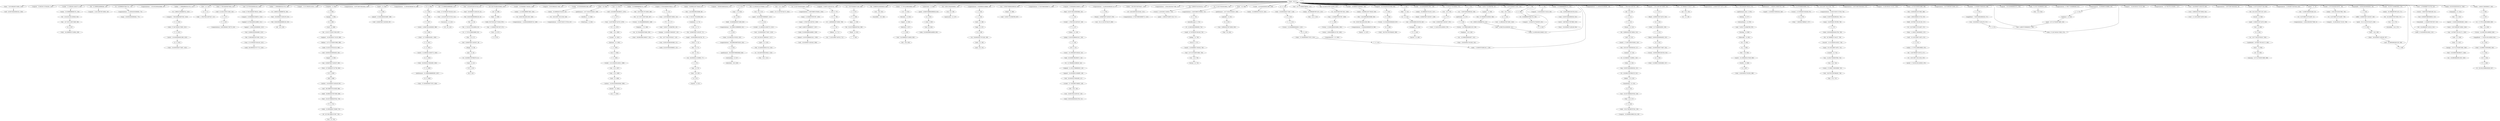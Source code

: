 strict digraph "" {
"('!', 0, 538)";
"('for', -35.760909157144127, 739)";
"('done', -7.0474380285716585, 1335)";
"('.', 0, 317)";
"('great', -0.084974996645688528, 601)";
"('congrats', -23.882301747942002, 1297)";
"('extraordinary', 1.0, 978)";
"('!', 0, 1214)";
"('performed', 1.0, 537)";
"('congratulations', -20.529652100869392, 621)";
"('bowler', 1.0, 1091)";
"('thak', 1.0, 969)";
"('this', -21.0, 37)";
"('cricket', -21.438549114340773, 303)";
"('wow', -11.142314085714979, 942)";
"('india', -15.363040951728408, 702)";
"('test', -23.629328445773467, 1216)";
"('and', 4.4903707099490227, 1357)";
"('and', 7.4203177513848786, 979)";
"('all', -5.0, 210)";
"('for', 13.166983449999599, 129)";
"('splendid', 1.0, 951)";
"('!', 0, 844)";
"('things', 1.0, 39)";
"('what', -23.629328445773467, 1149)";
"('a', 0, 81)";
"('great', -23.111143735744175, 1054)";
"('marvel', 1.0, 446)";
"('as', -7.3567355642862342, 536)";
"('to', -6.5089982870841752, 773)";
"('claims', 1.0, 138)";
"('did', 0, 696)";
"('test', -4.5414972507475753, 414)";
"('4-0', 0, 845)";
"('a', 0, 225)";
"('love', 1.0, 972)";
"('congratulations', -2.3310325630433688, 337)";
"('indian', -1.1699499932913753, 1017)";
"('magnificent', -7.3567355642862342, 371)";
"('7', 0, 137)";
"('a', 0, 952)";
"('bow', 1.0, 110)";
"(',', 0, 373)";
"('congratulations', 15.867586974782652, 751)";
"('done', 2.7381404928570854, 515)";
"('and', 22.070052958564148, 1308)";
"('.', 0, 135)";
"('congratulations', -23.562755357173728, 734)";
"('4-0', 0, 707)";
"('to', 2.8682512846868704, 510)";
"('all', 5.0, 968)";
"('made', -6.7197881657434149, 755)";
"('5th', -16.0, 149)";
"('indian', -20.56865623742133, 1107)";
"('test', -26.356161473634309, 147)";
"('india', -19.417562589797541, 229)";
"('congratulations', 9.8013804621739773, 519)";
"('indian', -20.56865623742133, 1281)";
"('india', 49.509305257377775, 1316)";
"('indian', -1.1699499932913753, 199)";
"('/', 0, 299)";
"('england', -10.481582451710125, 688)";
"('more', -9.3567355642862342, 735)";
"('what', -26.356161473634309, 1005)";
"('!', 0, 995)";
"('indian', -17.797412488259909, 476)";
"('congratulations', -29.628961869782401, 624)";
"('congrts', -12.511384332143521, 1180)";
"('well', -8.3567355642862324, 1336)";
"('well', -15.142314085714975, 474)";
"('!', 0, 265)";
"('to', -6.5089982870841752, 300)";
"('to', -12.760498001598208, 144)";
"('complete', 1.0, 682)";
"(';', 0, 836)";
"('drawn', 1.0, 213)";
"('congratulations', -8.3972390756520454, 1037)";
"('for', -19.451611621429549, 305)";
"('series', -4.2994704143585381, 998)";
"('final', -0.52371901428582968, 134)";
"('cngrts', 1.0, 384)";
"('performance', -5.6777401557823417, 950)";
"('win', -18.0, 461)";
"('18', -8.0, 965)";
"('win', -15.0, 376)";
"('congratulations', -14.463445588260718, 288)";
"('congratulations', -14.463445588260718, 1266)";
"('!', 0, 1001)";
"(\"'s\", 0, 994)";
"('team', 100, 0)";
"('for', 13.166983449999599, 412)";
"('a', 0, 1148)";
"('of', 8.8173416613558615, 967)";
"('indian', -23.339899986582751, 304)";
"('cricket', -13.054936017183234, 1263)";
"('won', -9.0351033464293486, 121)";
"('on', -8.6439250477972429, 189)";
"('1st', 1.0, 924)";
"(\"'s\", 0, 701)";
"('well', -6.0948760571433169, 387)";
"('congrats', 2.9191368445217485, 157)";
"('win', 6.0, 604)";
"('cricket', -19.342645840051389, 244)";
"('magnificent', -17.451611621429553, 841)";
"('from', -4.0, 658)";
"('so', 1.0, 442)";
"('indian', -3.9411937424527963, 784)";
"('are', -19.904549852204756, 443)";
"('test', -4.5414972507475753, 31)";
"('!', 0, 518)";
"('made', -19.904549852204756, 73)";
"('created', 1.0, 742)";
"('india', 33.29121870510123, 690)";
"('india', 53.563826895446908, 605)";
"('superb', -2.4165082750002016, 549)";
"('...', 0, 1151)";
"('to', -9.634748144341188, 595)";
"('a', 0, 685)";
"('great', -1.8562187458071104, 717)";
"(\"'s\", 0, 708)";
"('indian', -23.339899986582751, 495)";
"('india', 0.85504560054813794, 738)";
"('indian', -45.509849979874133, 1132)";
"('this', -23.0, 644)";
"('for', 16.428842957142514, 314)";
"('want', 1.0, 42)";
"(';', 0, 683)";
"('congrats', -7.8014385924637502, 1019)";
"('year', -8.0, 191)";
"('defeats', -5.5711570428574895, 689)";
"('.', 0, 737)";
"('never', -9.9876653178576902, 823)";
"('series', 1.5604236685131703, 1062)";
"('a', 0, 1008)";
"('great', -23.111143735744175, 264)";
"('and', -36.528887870152928, 698)";
"('captain', 1.0, 508)";
"('no.1', 0, 1075)";
"('performance', -31.359632869983059, 1007)";
"('to', -19.011997716112234, 478)";
"('congrts', 0.73814049285708516, 114)";
"('jinx', 1.0, 40)";
"('good', -3.5711570428574895, 533)";
"('congrats', -39.96316490342025, 571)";
"('indian', -9.4836812407756419, 67)";
"('high', 1.0, 187)";
"(\"'s\", 0, 846)";
"('what', -20.902495417912625, 542)";
"('first', -6.2020867964289472, 1349)";
"('to', -19.011997716112234, 246)";
"(';', 0, 617)";
"('finish', -6.8330165500004032, 322)";
"('what', -37.263493585077676, 1009)";
"('total', 1.0, 1347)";
"('a', 0, 961)";
"('congrats', -2.4411508739710008, 130)";
"('win', -21.0, 1053)";
"('to', 2.8682512846868704, 200)";
"('amazing', -5.5711570428574895, 966)";
"('wins', -6.7197881657434149, 413)";
"('what', -12.7219963343301, 320)";
"('by', -5.6777401557823417, 120)";
"('...', 0, 115)";
"('cricket', -21.438549114340773, 1215)";
"('eng', -9.3567355642862342, 221)";
"('squad', 1.0, 926)";
"('this', -51.0, 747)";
"('win', -9.0, 1212)";
"('safe', 1.0, 1346)";
"('to', 21.622750428228954, 1353)";
"('of', -45.749116804747587, 703)";
"('the', 0.84520958959900128, 202)";
"('5th', -18.0, 930)";
"('what', -7.268330278608417, 677)";
"('wins', -6.7197881657434149, 1315)";
"('match', -19.342645840051389, 1023)";
"('amp', -17.0, 618)";
"('.', 0, 878)";
"('innings', -5.4165082750002007, 119)";
"('congrats', 13.639712281507251, 706)";
"('win', -51.0, 273)";
"('terrificccc', 1.0, 660)";
"('victory', -51.554285059384029, 907)";
"('the', -2.4415895386192688, 594)";
"('what', -37.263493585077676, 1154)";
"('rampaging', 1.0, 1341)";
"('.', 0, 837)";
"('this', -13.0, 984)";
"('test', -34.536660557216834, 929)";
"('still', -6.8330165500004032, 691)";
"('all', -37.0, 105)";
"('win', -12.0, 760)";
"('jadeja', -8.1847616864613411, 139)";
"('captaincy', 1.0, 532)";
"('as', -19.97533063571538, 356)";
"('for', -9.6660331000008028, 460)";
"('a', 0, 602)";
"('what', -23.629328445773467, 1025)";
"('done', -11.940227289286032, 473)";
"('is', -17.797412488259909, 838)";
"('...', 0, 321)";
"('the', -2.4415895386192688, 68)";
"(';', 0, 184)";
"('this', -33.0, 1221)";
"('!', 0, 1002)";
"(\"n't\", 0, 43)";
"('well', -10.618595071429148, 1360)";
"('any', -3.6783677821431171, 1345)";
"('hisab', 1.0, 361)";
"('is', -17.797412488259909, 36)";
"(',', 0, 370)";
"('whatttaaaa', 1.0, 661)";
"('and', 7.4203177513848786, 507)";
"('series', -57.038517160203909, 745)";
"('/', 0, 298)";
"('india', 45.454783619308635, 122)";
"('wat', -11.880454578572063, 1243)";
"('what', -23.629328445773467, 324)";
"('such', 1.0, 686)";
"('many', -16.833016550000401, 775)";
"('outstanding', 1.0, 627)";
"('for', 9.9051239428566831, 165)";
"('indian', -17.797412488259909, 923)";
"('seen', -9.3567355642862342, 822)";
"('note', 1.0, 186)";
"('you', -0.084974996645688528, 665)";
"('ashwin', -15.035103346429349, 1090)";
"('win', -33.0, 1241)";
"('no', -7.1423140857149754, 712)";
"('good', -2.309297535714574, 959)";
"('congratulations', 0.70207069326096772, 1189)";
"('achievment', 1.0, 600)";
"('a', 0, 323)";
"('has', -14.404173592857894, 743)";
"('what', -31.809827529355992, 843)";
"('be', -14.927892607143722, 477)";
"('congratulations', -14.463445588260718, 877)";
"('against', 1.326412402636036, 1312)";
"('victory', -31.834496893640612, 498)";
"('have', -10.618595071429148, 824)";
"('&', 0, 619)";
"('indian', 1.6012937558700457, 1250)";
"(';', 0, 1020)";
"('ho', -25.022768664287042, 360)";
"('a', 0, 676)";
"('!', 0, 212)";
"('only', -22.0, 1088)";
"('congratulations', -5.3641358193477089, 1327)";
"('congrats', 10.959568422260874, 1310)";
"('tests', -7.0, 964)";
"('!', 0, 1006)";
"(',', 0, 622)";
"('it', -5.2495248250006039, 754)";
"('!', 0, 1060)";
"('comprehensive', 1.0, 1063)";
"('a', 0, 908)";
"('by', 5.9958474415816223, 715)";
"('debate', 1.0, 711)";
"('kohli', -29.880454578572063, 699)";
"('it', -35.534152996430556, 847)";
"('20', 1.0, 76)";
"('undefeated', -3.6783677821431171, 963)";
"('for', 0.11954542142793656, 1211)";
"('what', -39.990326612938517, 501)";
"('what', -20.902495417912625, 988)";
"('margin..', 0, 684)";
"('to', -9.634748144341188, 1265)";
"('to', -28.389247287883279, 222)";
"('it', -22.284628171429951, 219)";
"('un', 1.0, 982)";
"('congratulations', 18.90069023108699, 183)";
"('cricket', -19.342645840051389, 1280)";
"('match', -15.150839291472618, 985)";
"('for', 26.214421478571257, 957)";
"('my', -1.154648767857287, 971)";
"('congrats', 10.959568422260874, 133)";
"('have', -8.7258058107147765, 694)";
"('kudos', -8.0948760571433187, 1108)";
"('that', -21.0, 227)";
"('record', 1.0, 958)";
"('test', -42.717159640799359, 1131)";
"('!', 0, 997)";
"('from', -4.0, 949)";
"('is', -28.424874983228442, 1220)";
"('wow', -9.8804545785720634, 941)";
"('best', -8.6185950714291479, 201)";
"('and', 1.5604236685131703, 470)";
"('to', -28.389247287883279, 41)";
"('exactly', 1.0, 82)";
"('one', -21.0, 1087)";
"('wicket', -1.7855785214287447, 136)";
"('in', -17.351327753146304, 69)";
"('remarkable', -1.154648767857287, 313)";
"('to', 21.622750428228954, 750)";
"('congrats', -15.841870170202874, 301)";
"('virat', 0.73814049285708516, 1309)";
"('go', 0.21442147857125526, 1057)";
"('a', 0, 111)";
"('!', 0, 905)";
"('done', -26.618595071429148, 267)";
"('what', -34.536660557216834, 308)";
"('test', 3.6390018328349498, 1313)";
"('hearty', 1.0, 597)";
"('!', 0, 1085)";
"('cricket', -10.959032742893847, 592)";
"('well', -35.499049650001204, 268)";
"('take', -6.2020867964289472, 143)";
"('cricket', -19.342645840051389, 1106)";
"('the', 7.4188078460355449, 20)";
"('cricket', -27.726258937208925, 148)";
"('the', -25.44918343614718, 1219)";
"('against', -3.3430226363095485, 1343)";
"('victory', 5.1401059171282917, 716)";
"('congrats', -10.481582451710125, 582)";
"('against', -24.355480311564683, 146)";
"('11th', 1.0, 71)";
"('when', 1.0, 220)";
"('last', -5.5711570428574895, 759)";
"('hurray', 1.0, 761)";
"('an', -15.509629290050977, 541)";
"('india', 69.781913447723454, 970)";
"('ago', 1.0, 79)";
"('wicket', -12.511384332143521, 1086)";
"('wat', -8.0948760571433187, 378)";
"('dec', 1.0, 75)";
"('no.2', 0, 1084)";
"(',', 0, 262)";
"('an', -19.904549852204756, 821)";
"('congratulations', 0.70207069326096772, 1252)";
"('!', 0, 1077)";
"('beauty', -8.0948760571433187, 879)";
"('.', 0, 531)";
"('the', 13.992406102472092, 469)";
"('congrats', -45.323452621913006, 904)";
"('proud', -17.451611621429553, 479)";
"(\"''\", 0, 358)";
"(';', 0, 1083)";
"('india', 0.85504560054813794, 151)";
"('by', -17.351327753146304, 375)";
"('congrats', -10.481582451710125, 786)";
"('.', 0, 440)";
"(';', 0, 357)";
"('performance', -36.029067908928646, 626)";
"('.', 0, 185)";
"('a', 0, 842)";
"('the', -9.0151877950558159, 217)";
"('do', 0, 44)";
"('it', -1.4639463035718592, 709)";
"('england', -21.202157888695623, 145)";
"('performance..hats', 0, 976)";
"('4-0', 0, 141)";
"('batting', 1.0, 977)";
"('many', -24.98766531785769, 736)";
"(';', 0, 1155)";
"('for', -25.97533063571538, 1240)";
"('a', 0, 535)";
"('victory', -4.7197881657434166, 675)";
"('a', 0, 307)";
"('what', -59.078157807964402, 909)";
"('possible.many', 0, 753)";
"('congratulations', 18.90069023108699, 530)";
"('a', 0, 377)";
"('to', -0.25749857257014597, 785)";
"('.', 0, 581)";
"('far', 1.0, 34)";
"('best', -8.6185950714291479, 32)";
"('indian', -23.339899986582751, 820)";
"('effort', -8.0948760571433187, 263)";
"('played', -5.2548146450254887, 386)";
"('15', 1.0, 1079)";
"('round', -1.7855785214287447, 209)";
"(\"n't\", 0, 695)";
"('a', 0, 1004)";
"('day', -18.713471128572468, 306)";
"('excellent', -2.4165082750002016, 369)";
"('what', -12.7219963343301, 1000)";
"('win', -54.0, 744)";
"('impact', 1.0, 692)";
"('congratulations', -11.430342331956382, 180)";
"('runs', -1.0474380285716594, 116)";
"('incredible', -24.0, 274)";
"('congrats', -2.4411508739710008, 316)";
"('bowling', 1.0, 980)";
"('ends', 1.0, 190)";
"('a', 0, 326)";
"('wow', -17.451611621429553, 379)";
"('you', -23.111143735744175, 880)";
"('many', -2.154648767857287, 1355)";
"('to', -0.25749857257014597, 21)";
"('all', -15.0, 203)";
"('by', -10.347175194727928, 687)";
"('series', -10.159364497230243, 142)";
"('for', -45.546487678572859, 272)";
"('congratulations', -11.430342331956382, 774)";
"('up', 0.73814049285708516, 975)";
"('believable', 1.0, 981)";
"('too.sir', 0, 757)";
"('over', -23.760909157144127, 104)";
"(';', 0, 1150)";
"(',', 0, 78)";
"('congratulation', -4.309297535714574, 426)";
"('thank', 1.0, 666)";
"('avengers', 1.0, 444)";
"('a', 0, 319)";
"('remarkable', -6.8330165500004032, 261)";
"('to', -0.25749857257014597, 472)";
"('.', 0, 625)";
"('and', 7.4203177513848786, 118)";
"('take', -1.7855785214287447, 112)";
"('of', -6.4612667091531044, 1251)";
"('finish', -4.309297535714574, 318)";
"('no.1', 0, 1092)";
"('performance', -1.0083051168367554, 548)";
"('was', -8.6185950714291479, 372)";
"(',', 0, 302)";
"('of', -26.105191756950347, 1217)";
"('!', 0, 906)";
"('seemed', 1.0, 218)";
"('!', 0, 228)";
"('to', 2.8682512846868704, 1018)";
"('way', -1.154648767857287, 1059)";
"('to', 9.119750999200896, 674)";
"('that', -9.0, 954)";
"('victory', -24.439576331486833, 840)";
"('to', -19.011997716112234, 733)";
"('18', -8.0, 416)";
"('jadega', 1.0, 756)";
"('congratulations', -8.3972390756520454, 513)";
"('india', 41.400261981239495, 512)";
"('congratulations', -5.3641358193477089, 22)";
"('on', -34.835825111526901, 77)";
"('boys', -16.0, 266)";
"('india', 37.345740343170363, 374)";
"(',', 0, 140)";
"('congrats', -10.481582451710125, 1200)";
"('indian', -12.254924989937066, 1264)";
"('i', 0, 973)";
"('.', 0, 710)";
"('congrats', -53.363884199652134, 230)";
"('match', -21.438549114340773, 1003)";
"('congratulations', -14.463445588260718, 596)";
"('";
"('indian', 4.3725375050314668, 468)";
"('congratulation', -3.0474380285716594, 527)";
"('played', -8.1847616864613411, 1359)";
"('2', 0, 752)";
"('indian', -20.56865623742133, 245)";
"('kohli', -18.463946303571859, 620)";
"('win', 0.0, 166)";
"(';', 0, 385)";
"('terrific', 1.0, 986)";
"('any', -8.0948760571433187, 693)";
"('the', 10.705606974253818, 509)";
"('over', 1.4762809857141703, 310)";
"('comeback', 1.0, 70)";
"('will', 1.0, 215)";
"('75', -2.0, 117)";
"('gaya', 1.0, 359)";
"('indian', 15.457512501677156, 956)";
"('2015-', 0, 74)";
"('ashwin', -10.618595071429148, 697)";
"('best', -25.022768664287042, 700)";
"('congrats', -29.242589466434751, 804)";
"('scored', 1.0, 1081)";
"('!', 0, 475)";
"('india', 25.18217542896295, 643)";
"('becomes', 1.0, 925)";
"('the', -18.875585179710633, 496)";
"('a', 0, 999)";
"('two', 1.0, 704)";
"('his', -8.0948760571433187, 72)";
"('victory', -26.904549852204759, 325)";
"('indian', -9.4836812407756419, 593)";
"('congratulations', 6.7682772058696408, 651)";
"('the', 13.992406102472092, 1314)";
"('victory', -2.2548146450254904, 1061)";
"('and', 4.4903707099490227, 534)";
"('indian', 9.9150250033543124, 1340)";
"('a', 0, 1153)";
"('kudos', -4.9402272892860317, 835)";
"('india', 13.018610514755551, 623)";
"('its', 1.0, 106)";
"('this', -3.0, 1342)";
"('more', -3.0474380285716594, 1344)";
"('and', -4.2994704143585381, 511)";
"('a', 0, 188)";
"('victory', -14.579682248615125, 539)";
"('kohli', -8.6783677821431162, 471)";
"('!', 0, 1022)";
"('batsman', 1.0, 1082)";
"('great', -16.026168739098487, 1213)";
"('fake', 1.0, 441)";
"('congrats', -10.481582451710125, 863)";
"('won', -29.855785214287437, 150)";
"('in', -5.6777401557823417, 962)";
"('this', -41.0, 1133)";
"('runs', -14.927892607143722, 1078)";
"('only', -14.0, 1080)";
"(';', 0, 211)";
"('but', -8.0948760571433187, 38)";
"('humiliating', 1.0, 224)";
"('test', -59.078157807964402, 746)";
"('absolutely', -20.0, 628)";
"('for', -22.713471128572465, 497)";
"('was', -9.8804545785720634, 953)";
"('.', 0, 269)";
"('emphatic', -10.0, 540)";
"('victory', -31.834496893640612, 1152)";
"('and', 7.4203177513848786, 667)";
"('spectacular', 1.0, 167)";
"('england', 8.2794245630144996, 1311)";
"('innings', -13.571157042857486, 1348)";
"('india', 53.563826895446908, 1358)";
"('india', 57.618348533516041, 315)";
"('congratulations', 15.867586974782652, 1354)";
"('many', -3.785578521428743, 1356)";
"('kohli-led', 0, 927)";
"('was', -25.022768664287042, 226)";
"('victory', 7.6050794378462188, 311)";
"('an', -25.764443935076464, 500)";
"('congratulations', -44.794478151304091, 1157)";
"('what', -31.809827529355992, 327)";
"('emphatic', -17.0, 499)";
"(\"'s\", 0, 445)";
"('wow', -8.6185950714291479, 940)";
"('!', 0, 996)";
"('india', -7.2539976755901421, 1156)";
"('india', 37.345740343170363, 1021)";
"('year', -21.0, 80)";
"('row', 1.0, 960)";
"('by', -17.351327753146304, 35)";
"('congratulations', -8.3972390756520454, 56)";
"('still', -6.2020867964289472, 1076)";
"('took', 1.0, 1089)";
"('successive', 1.0, 415)";
"('indian', -45.509849979874133, 271)";
"('cricket', -38.205775308655852, 270)";
"('test', 9.0926678885566332, 312)";
"('spirit', 1.0, 1218)";
"('match', -13.054936017183234, 758)";
"('performance', -5.6777401557823417, 659)";
"('a', 0, 987)";
"('!', 0, 517)";
"('match', -17.246742565762002, 216)";
"('congratulations', 12.834483718478316, 852)";
"('a', 0, 1242)";
"('be', -9.8804545785720634, 214)";
"('entire', 1.0, 19)";
"('this', -21.0, 839)";
"('a', 0, 1024)";
"('well', 5.2144214785712562, 516)";
"('incredible', -13.0, 462)";
"('many', -33.142314085714972, 741)";
"('cricket', -6.7672261943150787, 783)";
"('records', -12.511384332143521, 740)";
"('..what', 0, 603)";
"('defeat', -17.0, 223)";
"('congratulations', -23.562755357173728, 247)";
"('to', 18.497000570971942, 1058)";
"('the', 0.84520958959900128, 33)";
"('is..', 0, 983)";
"('``', 0, 362)";
"('no', -18.499049650001208, 1350)";
"('!', 0, 538)" -> "('victory', -14.579682248615125, 539)";
"('for', -35.760909157144127, 739)" -> "('records', -12.511384332143521, 740)";
"('done', -7.0474380285716585, 1335)" -> "('well', -8.3567355642862324, 1336)";
"('.', 0, 317)" -> "('finish', -4.309297535714574, 318)";
"('great', -0.084974996645688528, 601)" -> "('a', 0, 602)";
"('extraordinary', 1.0, 978)" -> "('and', 7.4203177513848786, 979)";
"('!', 0, 1214)" -> "('cricket', -21.438549114340773, 1215)";
"('performed', 1.0, 537)" -> "('!', 0, 538)";
"('congratulations', -20.529652100869392, 621)" -> "(',', 0, 622)";
"('bowler', 1.0, 1091)" -> "('no.1', 0, 1092)";
"('thak', 1.0, 969)" -> "('india', 69.781913447723454, 970)";
"('this', -21.0, 37)" -> "('but', -8.0948760571433187, 38)";
"('cricket', -21.438549114340773, 303)" -> "('indian', -23.339899986582751, 304)";
"('india', -15.363040951728408, 702)" -> "('of', -45.749116804747587, 703)";
"('test', -23.629328445773467, 1216)" -> "('of', -26.105191756950347, 1217)";
"('and', 4.4903707099490227, 1357)" -> "('india', 53.563826895446908, 1358)";
"('and', 7.4203177513848786, 979)" -> "('bowling', 1.0, 980)";
"('all', -5.0, 210)" -> "(';', 0, 211)";
"('for', 13.166983449999599, 129)" -> "('congrats', -2.4411508739710008, 130)";
"('splendid', 1.0, 951)" -> "('a', 0, 952)";
"('!', 0, 844)" -> "('4-0', 0, 845)";
"('things', 1.0, 39)" -> "('jinx', 1.0, 40)";
"('what', -23.629328445773467, 1149)" -> "(';', 0, 1150)";
"('a', 0, 81)" -> "('exactly', 1.0, 82)";
"('as', -7.3567355642862342, 536)" -> "('performed', 1.0, 537)";
"('to', -6.5089982870841752, 773)" -> "('congratulations', -11.430342331956382, 774)";
"('claims', 1.0, 138)" -> "('jadeja', -8.1847616864613411, 139)";
"('did', 0, 696)" -> "('ashwin', -10.618595071429148, 697)";
"('test', -4.5414972507475753, 414)" -> "('successive', 1.0, 415)";
"('4-0', 0, 845)" -> "(\"'s\", 0, 846)";
"('a', 0, 225)" -> "('was', -25.022768664287042, 226)";
"('love', 1.0, 972)" -> "('i', 0, 973)";
"('indian', -1.1699499932913753, 1017)" -> "('to', 2.8682512846868704, 1018)";
"('magnificent', -7.3567355642862342, 371)" -> "('was', -8.6185950714291479, 372)";
"('7', 0, 137)" -> "('claims', 1.0, 138)";
"('a', 0, 952)" -> "('was', -9.8804545785720634, 953)";
"('bow', 1.0, 110)" -> "('a', 0, 111)";
"(',', 0, 373)" -> "('india', 37.345740343170363, 374)";
"('congratulations', 15.867586974782652, 751)" -> "('2', 0, 752)";
"('done', 2.7381404928570854, 515)" -> "('well', 5.2144214785712562, 516)";
"('and', 22.070052958564148, 1308)" -> "('virat', 0.73814049285708516, 1309)";
"('.', 0, 135)" -> "('wicket', -1.7855785214287447, 136)";
"('congratulations', -23.562755357173728, 734)" -> "('more', -9.3567355642862342, 735)";
"('4-0', 0, 707)" -> "(\"'s\", 0, 708)";
"('to', 2.8682512846868704, 510)" -> "('and', -4.2994704143585381, 511)";
"('all', 5.0, 968)" -> "('thak', 1.0, 969)";
"('made', -6.7197881657434149, 755)" -> "('jadega', 1.0, 756)";
"('5th', -16.0, 149)" -> "('won', -29.855785214287437, 150)";
"('indian', -20.56865623742133, 1107)" -> "('kudos', -8.0948760571433187, 1108)";
"('test', -26.356161473634309, 147)" -> "('cricket', -27.726258937208925, 148)";
"('india', -19.417562589797541, 229)" -> "('congrats', -53.363884199652134, 230)";
"('indian', -1.1699499932913753, 199)" -> "('to', 2.8682512846868704, 200)";
"('/', 0, 299)" -> "('to', -6.5089982870841752, 300)";
"('england', -10.481582451710125, 688)" -> "('defeats', -5.5711570428574895, 689)";
"('more', -9.3567355642862342, 735)" -> "('many', -24.98766531785769, 736)";
"('what', -26.356161473634309, 1005)" -> "('!', 0, 1006)";
"('!', 0, 995)" -> "('!', 0, 996)";
"('indian', -17.797412488259909, 476)" -> "('be', -14.927892607143722, 477)";
"('congratulations', -29.628961869782401, 624)" -> "('.', 0, 625)";
"('well', -15.142314085714975, 474)" -> "('!', 0, 475)";
"('!', 0, 265)" -> "('boys', -16.0, 266)";
"('to', -6.5089982870841752, 300)" -> "('congrats', -15.841870170202874, 301)";
"('to', -12.760498001598208, 144)" -> "('england', -21.202157888695623, 145)";
"('complete', 1.0, 682)" -> "(';', 0, 683)";
"(';', 0, 836)" -> "('.', 0, 837)";
"('drawn', 1.0, 213)" -> "('be', -9.8804545785720634, 214)";
"('for', -19.451611621429549, 305)" -> "('day', -18.713471128572468, 306)";
"('series', -4.2994704143585381, 998)" -> "('a', 0, 999)";
"('final', -0.52371901428582968, 134)" -> "('.', 0, 135)";
"('cngrts', 1.0, 384)" -> "(';', 0, 385)";
"('performance', -5.6777401557823417, 950)" -> "('splendid', 1.0, 951)";
"('win', -18.0, 461)" -> "('incredible', -13.0, 462)";
"('18', -8.0, 965)" -> "('amazing', -5.5711570428574895, 966)";
"('win', -15.0, 376)" -> "('a', 0, 377)";
"('!', 0, 1001)" -> "('!', 0, 1002)";
"(\"'s\", 0, 994)" -> "('!', 0, 995)";
"('team', 100, 0)" -> "('to', -19.011997716112234, 733)";
"('team', 100, 0)" -> "('congrats', -39.96316490342025, 571)";
"('team', 100, 0)" -> "('congrats', -2.4411508739710008, 316)";
"('team', 100, 0)" -> "('done', -7.0474380285716585, 1335)";
"('team', 100, 0)" -> "('go', 0.21442147857125526, 1057)";
"('team', 100, 0)" -> "('to', 21.622750428228954, 750)";
"('team', 100, 0)" -> "('congrats', -10.481582451710125, 1200)";
"('team', 100, 0)" -> "('up', 0.73814049285708516, 975)";
"('team', 100, 0)" -> "('cricket', -21.438549114340773, 303)";
"('team', 100, 0)" -> "('win', -21.0, 1053)";
"('team', 100, 0)" -> "('indian', 4.3725375050314668, 468)";
"('team', 100, 0)" -> "('congratulations', -44.794478151304091, 1157)";
"('team', 100, 0)" -> "('test', -42.717159640799359, 1131)";
"('team', 100, 0)" -> "('congratulations', -8.3972390756520454, 1037)";
"('team', 100, 0)" -> "('for', 13.166983449999599, 129)";
"('team', 100, 0)" -> "('congrats', -23.882301747942002, 1297)";
"('team', 100, 0)" -> "('over', 1.4762809857141703, 310)";
"('team', 100, 0)" -> "('indian', -23.339899986582751, 495)";
"('team', 100, 0)" -> "('congratulations', -8.3972390756520454, 513)";
"('team', 100, 0)" -> "('to', -6.5089982870841752, 773)";
"('team', 100, 0)" -> "('congratulations', 6.7682772058696408, 651)";
"('team', 100, 0)" -> "('congrats', 13.639712281507251, 706)";
"('team', 100, 0)" -> "('indian', 15.457512501677156, 956)";
"('team', 100, 0)" -> "('cricket', -19.342645840051389, 1106)";
"('team', 100, 0)" -> "('wow', -8.6185950714291479, 940)";
"('team', 100, 0)" -> "('india', 25.18217542896295, 643)";
"('team', 100, 0)" -> "('.', 0, 440)";
"('team', 100, 0)" -> "('bow', 1.0, 110)";
"('team', 100, 0)" -> "('congrats', -45.323452621913006, 904)";
"('team', 100, 0)" -> "('done', 2.7381404928570854, 515)";
"('team', 100, 0)" -> "('as', -19.97533063571538, 356)";
"('team', 100, 0)" -> "('indian', 9.9150250033543124, 1340)";
"('team', 100, 0)" -> "('by', -17.351327753146304, 375)";
"('team', 100, 0)" -> "('for', -9.6660331000008028, 460)";
"('team', 100, 0)" -> "('kudos', -4.9402272892860317, 835)";
"('team', 100, 0)" -> "('and', 22.070052958564148, 1308)";
"('team', 100, 0)" -> "('cricket', -19.342645840051389, 1280)";
"('team', 100, 0)" -> "('achievment', 1.0, 600)";
"('team', 100, 0)" -> "('congratulations', -2.3310325630433688, 337)";
"('team', 100, 0)" -> "(';', 0, 617)";
"('team', 100, 0)" -> "('indian', -1.1699499932913753, 199)";
"('team', 100, 0)" -> "('congrats', -29.242589466434751, 804)";
"('team', 100, 0)" -> "('indian', -23.339899986582751, 820)";
"('team', 100, 0)" -> "('/', 0, 298)";
"('team', 100, 0)" -> "('for', -25.97533063571538, 1240)";
"('team', 100, 0)" -> "('congrats', -10.481582451710125, 863)";
"('team', 100, 0)" -> "('cricket', -10.959032742893847, 592)";
"('team', 100, 0)" -> "('congrts', -12.511384332143521, 1180)";
"('team', 100, 0)" -> "('to', 21.622750428228954, 1353)";
"('team', 100, 0)" -> "('for', 9.9051239428566831, 165)";
"('team', 100, 0)" -> "('congratulations', 18.90069023108699, 530)";
"('team', 100, 0)" -> "('you', -0.084974996645688528, 665)";
"('team', 100, 0)" -> "('complete', 1.0, 682)";
"('team', 100, 0)" -> "('.', 0, 581)";
"('team', 100, 0)" -> "('congratulations', 0.70207069326096772, 1189)";
"('team', 100, 0)" -> "('congratulations', -14.463445588260718, 877)";
"('team', 100, 0)" -> "('indian', -1.1699499932913753, 1017)";
"('team', 100, 0)" -> "('cngrts', 1.0, 384)";
"('team', 100, 0)" -> "('excellent', -2.4165082750002016, 369)";
"('team', 100, 0)" -> "('and', 7.4203177513848786, 507)";
"('team', 100, 0)" -> "('congratulations', -14.463445588260718, 288)";
"('team', 100, 0)" -> "('for', 0.11954542142793656, 1211)";
"('team', 100, 0)" -> "('from', -4.0, 949)";
"('team', 100, 0)" -> "('congratulations', -11.430342331956382, 180)";
"('team', 100, 0)" -> "(\"'s\", 0, 994)";
"('team', 100, 0)" -> "('for', 13.166983449999599, 412)";
"('team', 100, 0)" -> "('a', 0, 1148)";
"('team', 100, 0)" -> "('of', 8.8173416613558615, 967)";
"('team', 100, 0)" -> "('cricket', -13.054936017183234, 1263)";
"('team', 100, 0)" -> "('indian', 1.6012937558700457, 1250)";
"('team', 100, 0)" -> "('congrats', 2.9191368445217485, 157)";
"('team', 100, 0)" -> "('cricket', -19.342645840051389, 244)";
"('team', 100, 0)" -> "('congratulation', -3.0474380285716594, 527)";
"('team', 100, 0)" -> "('by', 5.9958474415816223, 715)";
"('team', 100, 0)" -> "('from', -4.0, 658)";
"('team', 100, 0)" -> "('round', -1.7855785214287447, 209)";
"('team', 100, 0)" -> "('test', -4.5414972507475753, 31)";
"('team', 100, 0)" -> "('congratulations', -8.3972390756520454, 56)";
"('team', 100, 0)" -> "('over', -23.760909157144127, 104)";
"('team', 100, 0)" -> "('congratulations', 18.90069023108699, 183)";
"('team', 100, 0)" -> "('cricket', -38.205775308655852, 270)";
"('team', 100, 0)" -> "('indian', -9.4836812407756419, 67)";
"('team', 100, 0)" -> "('congrats', 10.959568422260874, 133)";
"('team', 100, 0)" -> "('remarkable', -6.8330165500004032, 261)";
"('team', 100, 0)" -> "('congratulations', 12.834483718478316, 852)";
"('team', 100, 0)" -> "('entire', 1.0, 19)";
"('team', 100, 0)" -> "('indian', -17.797412488259909, 923)";
"('team', 100, 0)" -> "('congratulation', -4.309297535714574, 426)";
"('team', 100, 0)" -> "('cricket', -6.7672261943150787, 783)";
"('team', 100, 0)" -> "('performance', -1.0083051168367554, 548)";
"('team', 100, 0)" -> "('congratulations', -5.3641358193477089, 1327)";
"('team', 100, 0)" -> "('no.1', 0, 1075)";
"('team', 100, 0)" -> "('a', 0, 535)";
"('team', 100, 0)" -> "('to', 9.119750999200896, 674)";
"('team', 100, 0)" -> "('congrts', 0.73814049285708516, 114)";
"('for', 13.166983449999599, 412)" -> "('wins', -6.7197881657434149, 413)";
"('a', 0, 1148)" -> "('what', -23.629328445773467, 1149)";
"('of', 8.8173416613558615, 967)" -> "('all', 5.0, 968)";
"('indian', -23.339899986582751, 304)" -> "('for', -19.451611621429549, 305)";
"('cricket', -13.054936017183234, 1263)" -> "('indian', -12.254924989937066, 1264)";
"('won', -9.0351033464293486, 121)" -> "('india', 45.454783619308635, 122)";
"('on', -8.6439250477972429, 189)" -> "('ends', 1.0, 190)";
"('1st', 1.0, 924)" -> "('becomes', 1.0, 925)";
"(\"'s\", 0, 701)" -> "('india', -15.363040951728408, 702)";
"('win', 6.0, 604)" -> "('india', 53.563826895446908, 605)";
"('cricket', -19.342645840051389, 244)" -> "('indian', -20.56865623742133, 245)";
"('magnificent', -17.451611621429553, 841)" -> "('a', 0, 842)";
"('from', -4.0, 658)" -> "('performance', -5.6777401557823417, 659)";
"('so', 1.0, 442)" -> "('are', -19.904549852204756, 443)";
"('indian', -3.9411937424527963, 784)" -> "('to', -0.25749857257014597, 785)";
"('are', -19.904549852204756, 443)" -> "('avengers', 1.0, 444)";
"('test', -4.5414972507475753, 31)" -> "('best', -8.6185950714291479, 32)";
"('!', 0, 518)" -> "('congratulations', 9.8013804621739773, 519)";
"('made', -19.904549852204756, 73)" -> "('2015-', 0, 74)";
"('created', 1.0, 742)" -> "('has', -14.404173592857894, 743)";
"('india', 33.29121870510123, 690)" -> "('still', -6.8330165500004032, 691)";
"('...', 0, 1151)" -> "('victory', -31.834496893640612, 1152)";
"('to', -9.634748144341188, 595)" -> "('congratulations', -14.463445588260718, 596)";
"('a', 0, 685)" -> "('such', 1.0, 686)";
"(\"'s\", 0, 708)" -> "('it', -1.4639463035718592, 709)";
"('indian', -23.339899986582751, 495)" -> "('the', -18.875585179710633, 496)";
"('india', 0.85504560054813794, 738)" -> "('for', -35.760909157144127, 739)";
"('indian', -45.509849979874133, 1132)" -> "('this', -41.0, 1133)";
"('for', 16.428842957142514, 314)" -> "('india', 57.618348533516041, 315)";
"('want', 1.0, 42)" -> "(\"n't\", 0, 43)";
"(';', 0, 683)" -> "('margin..', 0, 684)";
"('congrats', -7.8014385924637502, 1019)" -> "(';', 0, 1020)";
"('defeats', -5.5711570428574895, 689)" -> "('india', 33.29121870510123, 690)";
"('.', 0, 737)" -> "('india', 0.85504560054813794, 738)";
"('never', -9.9876653178576902, 823)" -> "('have', -10.618595071429148, 824)";
"('series', 1.5604236685131703, 1062)" -> "('comprehensive', 1.0, 1063)";
"('a', 0, 1008)" -> "('what', -37.263493585077676, 1009)";
"('great', -23.111143735744175, 264)" -> "('!', 0, 265)";
"('and', -36.528887870152928, 698)" -> "('kohli', -29.880454578572063, 699)";
"('captain', 1.0, 508)" -> "('the', 10.705606974253818, 509)";
"('no.1', 0, 1075)" -> "('still', -6.2020867964289472, 1076)";
"('performance', -31.359632869983059, 1007)" -> "('a', 0, 1008)";
"('to', -19.011997716112234, 478)" -> "('proud', -17.451611621429553, 479)";
"('congrts', 0.73814049285708516, 114)" -> "('...', 0, 115)";
"('jinx', 1.0, 40)" -> "('to', -28.389247287883279, 41)";
"('good', -3.5711570428574895, 533)" -> "('and', 4.4903707099490227, 534)";
"('indian', -9.4836812407756419, 67)" -> "('the', -2.4415895386192688, 68)";
"('high', 1.0, 187)" -> "('a', 0, 188)";
"(\"'s\", 0, 846)" -> "('it', -35.534152996430556, 847)";
"('first', -6.2020867964289472, 1349)" -> "('no', -18.499049650001208, 1350)";
"('to', -19.011997716112234, 246)" -> "('congratulations', -23.562755357173728, 247)";
"(';', 0, 617)" -> "('amp', -17.0, 618)";
"('finish', -6.8330165500004032, 322)" -> "('a', 0, 323)";
"('total', 1.0, 1347)" -> "('innings', -13.571157042857486, 1348)";
"('a', 0, 961)" -> "('in', -5.6777401557823417, 962)";
"('win', -21.0, 1053)" -> "('great', -23.111143735744175, 1054)";
"('to', 2.8682512846868704, 200)" -> "('best', -8.6185950714291479, 201)";
"('wins', -6.7197881657434149, 413)" -> "('test', -4.5414972507475753, 414)";
"('what', -12.7219963343301, 320)" -> "('...', 0, 321)";
"('by', -5.6777401557823417, 120)" -> "('won', -9.0351033464293486, 121)";
"('...', 0, 115)" -> "('runs', -1.0474380285716594, 116)";
"('cricket', -21.438549114340773, 1215)" -> "('test', -23.629328445773467, 1216)";
"('eng', -9.3567355642862342, 221)" -> "('to', -28.389247287883279, 222)";
"('squad', 1.0, 926)" -> "('kohli-led', 0, 927)";
"('win', -9.0, 1212)" -> "('great', -16.026168739098487, 1213)";
"('safe', 1.0, 1346)" -> "('total', 1.0, 1347)";
"('to', 21.622750428228954, 1353)" -> "('congratulations', 15.867586974782652, 1354)";
"('of', -45.749116804747587, 703)" -> "('two', 1.0, 704)";
"('the', 0.84520958959900128, 202)" -> "('all', -15.0, 203)";
"('wins', -6.7197881657434149, 1315)" -> "('india', 49.509305257377775, 1316)";
"('match', -19.342645840051389, 1023)" -> "('a', 0, 1024)";
"('amp', -17.0, 618)" -> "('&', 0, 619)";
"('.', 0, 878)" -> "('beauty', -8.0948760571433187, 879)";
"('innings', -5.4165082750002007, 119)" -> "('by', -5.6777401557823417, 120)";
"('congrats', 13.639712281507251, 706)" -> "('4-0', 0, 707)";
"('win', -51.0, 273)" -> "('incredible', -24.0, 274)";
"('terrificccc', 1.0, 660)" -> "('whatttaaaa', 1.0, 661)";
"('victory', -51.554285059384029, 907)" -> "('a', 0, 908)";
"('the', -2.4415895386192688, 594)" -> "('to', -9.634748144341188, 595)";
"('what', -37.263493585077676, 1154)" -> "(';', 0, 1155)";
"('rampaging', 1.0, 1341)" -> "('this', -3.0, 1342)";
"('.', 0, 837)" -> "('is', -17.797412488259909, 838)";
"('this', -13.0, 984)" -> "('match', -15.150839291472618, 985)";
"('test', -34.536660557216834, 929)" -> "('5th', -18.0, 930)";
"('still', -6.8330165500004032, 691)" -> "('impact', 1.0, 692)";
"('all', -37.0, 105)" -> "('its', 1.0, 106)";
"('win', -12.0, 760)" -> "('hurray', 1.0, 761)";
"('jadeja', -8.1847616864613411, 139)" -> "(',', 0, 140)";
"('captaincy', 1.0, 532)" -> "('good', -3.5711570428574895, 533)";
"('as', -19.97533063571538, 356)" -> "(';', 0, 357)";
"('for', -9.6660331000008028, 460)" -> "('win', -18.0, 461)";
"('a', 0, 602)" -> "('..what', 0, 603)";
"('done', -11.940227289286032, 473)" -> "('well', -15.142314085714975, 474)";
"('is', -17.797412488259909, 838)" -> "('this', -21.0, 839)";
"('...', 0, 321)" -> "('finish', -6.8330165500004032, 322)";
"('the', -2.4415895386192688, 68)" -> "('in', -17.351327753146304, 69)";
"(';', 0, 184)" -> "('.', 0, 185)";
"('!', 0, 1002)" -> "('match', -21.438549114340773, 1003)";
"(\"n't\", 0, 43)" -> "('do', 0, 44)";
"('any', -3.6783677821431171, 1345)" -> "('safe', 1.0, 1346)";
"('hisab', 1.0, 361)" -> "('``', 0, 362)";
"('is', -17.797412488259909, 36)" -> "('this', -21.0, 37)";
"(',', 0, 370)" -> "('magnificent', -7.3567355642862342, 371)";
"('and', 7.4203177513848786, 507)" -> "('captain', 1.0, 508)";
"('series', -57.038517160203909, 745)" -> "('test', -59.078157807964402, 746)";
"('/', 0, 298)" -> "('/', 0, 299)";
"('what', -23.629328445773467, 324)" -> "('victory', -26.904549852204759, 325)";
"('such', 1.0, 686)" -> "('by', -10.347175194727928, 687)";
"('outstanding', 1.0, 627)" -> "('absolutely', -20.0, 628)";
"('for', 9.9051239428566831, 165)" -> "('win', 0.0, 166)";
"('indian', -17.797412488259909, 923)" -> "('1st', 1.0, 924)";
"('seen', -9.3567355642862342, 822)" -> "('never', -9.9876653178576902, 823)";
"('note', 1.0, 186)" -> "('high', 1.0, 187)";
"('you', -0.084974996645688528, 665)" -> "('thank', 1.0, 666)";
"('ashwin', -15.035103346429349, 1090)" -> "('bowler', 1.0, 1091)";
"('win', -33.0, 1241)" -> "('a', 0, 1242)";
"('good', -2.309297535714574, 959)" -> "('row', 1.0, 960)";
"('achievment', 1.0, 600)" -> "('great', -0.084974996645688528, 601)";
"('a', 0, 323)" -> "('what', -23.629328445773467, 324)";
"('has', -14.404173592857894, 743)" -> "('win', -54.0, 744)";
"('what', -31.809827529355992, 843)" -> "('!', 0, 844)";
"('be', -14.927892607143722, 477)" -> "('to', -19.011997716112234, 478)";
"('congratulations', -14.463445588260718, 877)" -> "('.', 0, 878)";
"('against', 1.326412402636036, 1312)" -> "('test', 3.6390018328349498, 1313)";
"('victory', -31.834496893640612, 498)" -> "('emphatic', -17.0, 499)";
"('&', 0, 619)" -> "('kohli', -18.463946303571859, 620)";
"('indian', 1.6012937558700457, 1250)" -> "('of', -6.4612667091531044, 1251)";
"(';', 0, 1020)" -> "('india', 37.345740343170363, 1021)";
"('ho', -25.022768664287042, 360)" -> "('hisab', 1.0, 361)";
"('a', 0, 676)" -> "('what', -7.268330278608417, 677)";
"('!', 0, 212)" -> "('drawn', 1.0, 213)";
"('only', -22.0, 1088)" -> "('took', 1.0, 1089)";
"('congrats', 10.959568422260874, 1310)" -> "('england', 8.2794245630144996, 1311)";
"('tests', -7.0, 964)" -> "('18', -8.0, 965)";
"('!', 0, 1006)" -> "('performance', -31.359632869983059, 1007)";
"(',', 0, 622)" -> "('india', 13.018610514755551, 623)";
"('it', -5.2495248250006039, 754)" -> "('made', -6.7197881657434149, 755)";
"('!', 0, 1060)" -> "('victory', -2.2548146450254904, 1061)";
"('a', 0, 908)" -> "('what', -59.078157807964402, 909)";
"('by', 5.9958474415816223, 715)" -> "('victory', 5.1401059171282917, 716)";
"('debate', 1.0, 711)" -> "('no', -7.1423140857149754, 712)";
"('kohli', -29.880454578572063, 699)" -> "('best', -25.022768664287042, 700)";
"('20', 1.0, 76)" -> "('on', -34.835825111526901, 77)";
"('undefeated', -3.6783677821431171, 963)" -> "('tests', -7.0, 964)";
"('for', 0.11954542142793656, 1211)" -> "('win', -9.0, 1212)";
"('margin..', 0, 684)" -> "('a', 0, 685)";
"('to', -9.634748144341188, 1265)" -> "('congratulations', -14.463445588260718, 1266)";
"('to', -28.389247287883279, 222)" -> "('defeat', -17.0, 223)";
"('it', -22.284628171429951, 219)" -> "('when', 1.0, 220)";
"('un', 1.0, 982)" -> "('is..', 0, 983)";
"('congratulations', 18.90069023108699, 183)" -> "(';', 0, 184)";
"('cricket', -19.342645840051389, 1280)" -> "('indian', -20.56865623742133, 1281)";
"('match', -15.150839291472618, 985)" -> "('terrific', 1.0, 986)";
"('for', 26.214421478571257, 957)" -> "('record', 1.0, 958)";
"('my', -1.154648767857287, 971)" -> "('love', 1.0, 972)";
"('congrats', 10.959568422260874, 133)" -> "('final', -0.52371901428582968, 134)";
"('have', -8.7258058107147765, 694)" -> "(\"n't\", 0, 695)";
"('that', -21.0, 227)" -> "('!', 0, 228)";
"('record', 1.0, 958)" -> "('good', -2.309297535714574, 959)";
"('test', -42.717159640799359, 1131)" -> "('indian', -45.509849979874133, 1132)";
"('!', 0, 997)" -> "('series', -4.2994704143585381, 998)";
"('from', -4.0, 949)" -> "('performance', -5.6777401557823417, 950)";
"('is', -28.424874983228442, 1220)" -> "('this', -33.0, 1221)";
"('wow', -9.8804545785720634, 941)" -> "('wow', -11.142314085714979, 942)";
"('best', -8.6185950714291479, 201)" -> "('the', 0.84520958959900128, 202)";
"('and', 1.5604236685131703, 470)" -> "('kohli', -8.6783677821431162, 471)";
"('to', -28.389247287883279, 41)" -> "('want', 1.0, 42)";
"('one', -21.0, 1087)" -> "('only', -22.0, 1088)";
"('wicket', -1.7855785214287447, 136)" -> "('7', 0, 137)";
"('in', -17.351327753146304, 69)" -> "('comeback', 1.0, 70)";
"('remarkable', -1.154648767857287, 313)" -> "('for', 16.428842957142514, 314)";
"('to', 21.622750428228954, 750)" -> "('congratulations', 15.867586974782652, 751)";
"('congrats', -15.841870170202874, 301)" -> "(',', 0, 302)";
"('virat', 0.73814049285708516, 1309)" -> "('congrats', 10.959568422260874, 1310)";
"('go', 0.21442147857125526, 1057)" -> "('to', 18.497000570971942, 1058)";
"('a', 0, 111)" -> "('take', -1.7855785214287447, 112)";
"('!', 0, 905)" -> "('!', 0, 906)";
"('done', -26.618595071429148, 267)" -> "('well', -35.499049650001204, 268)";
"('test', 3.6390018328349498, 1313)" -> "('the', 13.992406102472092, 1314)";
"('!', 0, 1085)" -> "('wicket', -12.511384332143521, 1086)";
"('cricket', -10.959032742893847, 592)" -> "('indian', -9.4836812407756419, 593)";
"('well', -35.499049650001204, 268)" -> "('.', 0, 269)";
"('take', -6.2020867964289472, 143)" -> "('to', -12.760498001598208, 144)";
"('cricket', -19.342645840051389, 1106)" -> "('indian', -20.56865623742133, 1107)";
"('the', 7.4188078460355449, 20)" -> "('to', -0.25749857257014597, 21)";
"('cricket', -27.726258937208925, 148)" -> "('5th', -16.0, 149)";
"('the', -25.44918343614718, 1219)" -> "('is', -28.424874983228442, 1220)";
"('against', -3.3430226363095485, 1343)" -> "('more', -3.0474380285716594, 1344)";
"('victory', 5.1401059171282917, 716)" -> "('great', -1.8562187458071104, 717)";
"('against', -24.355480311564683, 146)" -> "('test', -26.356161473634309, 147)";
"('11th', 1.0, 71)" -> "('his', -8.0948760571433187, 72)";
"('when', 1.0, 220)" -> "('eng', -9.3567355642862342, 221)";
"('last', -5.5711570428574895, 759)" -> "('win', -12.0, 760)";
"('an', -15.509629290050977, 541)" -> "('what', -20.902495417912625, 542)";
"('india', 69.781913447723454, 970)" -> "('my', -1.154648767857287, 971)";
"('ago', 1.0, 79)" -> "('year', -21.0, 80)";
"('wicket', -12.511384332143521, 1086)" -> "('one', -21.0, 1087)";
"('wat', -8.0948760571433187, 378)" -> "('wow', -17.451611621429553, 379)";
"('dec', 1.0, 75)" -> "('20', 1.0, 76)";
"('no.2', 0, 1084)" -> "('!', 0, 1085)";
"(',', 0, 262)" -> "('effort', -8.0948760571433187, 263)";
"('an', -19.904549852204756, 821)" -> "('seen', -9.3567355642862342, 822)";
"('!', 0, 1077)" -> "('runs', -14.927892607143722, 1078)";
"('beauty', -8.0948760571433187, 879)" -> "('you', -23.111143735744175, 880)";
"('.', 0, 531)" -> "('captaincy', 1.0, 532)";
"('the', 13.992406102472092, 469)" -> "('and', 1.5604236685131703, 470)";
"('congrats', -45.323452621913006, 904)" -> "('!', 0, 905)";
"(\"''\", 0, 358)" -> "('gaya', 1.0, 359)";
"(';', 0, 1083)" -> "('no.2', 0, 1084)";
"('by', -17.351327753146304, 375)" -> "('win', -15.0, 376)";
"('.', 0, 440)" -> "('fake', 1.0, 441)";
"(';', 0, 357)" -> "(\"''\", 0, 358)";
"('performance', -36.029067908928646, 626)" -> "('outstanding', 1.0, 627)";
"('.', 0, 185)" -> "('note', 1.0, 186)";
"('a', 0, 842)" -> "('what', -31.809827529355992, 843)";
"('the', -9.0151877950558159, 217)" -> "('seemed', 1.0, 218)";
"('it', -1.4639463035718592, 709)" -> "('.', 0, 710)";
"('england', -21.202157888695623, 145)" -> "('against', -24.355480311564683, 146)";
"('performance..hats', 0, 976)" -> "('batting', 1.0, 977)";
"('4-0', 0, 141)" -> "('series', -10.159364497230243, 142)";
"('batting', 1.0, 977)" -> "('extraordinary', 1.0, 978)";
"('many', -24.98766531785769, 736)" -> "('.', 0, 737)";
"(';', 0, 1155)" -> "('india', -7.2539976755901421, 1156)";
"('for', -25.97533063571538, 1240)" -> "('win', -33.0, 1241)";
"('a', 0, 535)" -> "('as', -7.3567355642862342, 536)";
"('victory', -4.7197881657434166, 675)" -> "('a', 0, 676)";
"('a', 0, 307)" -> "('what', -34.536660557216834, 308)";
"('possible.many', 0, 753)" -> "('it', -5.2495248250006039, 754)";
"('congratulations', 18.90069023108699, 530)" -> "('.', 0, 531)";
"('a', 0, 377)" -> "('wat', -8.0948760571433187, 378)";
"('to', -0.25749857257014597, 785)" -> "('congrats', -10.481582451710125, 786)";
"('.', 0, 581)" -> "('congrats', -10.481582451710125, 582)";
"('far', 1.0, 34)" -> "('by', -17.351327753146304, 35)";
"('best', -8.6185950714291479, 32)" -> "('the', 0.84520958959900128, 33)";
"('indian', -23.339899986582751, 820)" -> "('an', -19.904549852204756, 821)";
"('effort', -8.0948760571433187, 263)" -> "('great', -23.111143735744175, 264)";
"('played', -5.2548146450254887, 386)" -> "('well', -6.0948760571433169, 387)";
"('15', 1.0, 1079)" -> "('only', -14.0, 1080)";
"('round', -1.7855785214287447, 209)" -> "('all', -5.0, 210)";
"(\"n't\", 0, 695)" -> "('did', 0, 696)";
"('a', 0, 1004)" -> "('what', -26.356161473634309, 1005)";
"('day', -18.713471128572468, 306)" -> "('a', 0, 307)";
"('excellent', -2.4165082750002016, 369)" -> "(',', 0, 370)";
"('what', -12.7219963343301, 1000)" -> "('!', 0, 1001)";
"('win', -54.0, 744)" -> "('series', -57.038517160203909, 745)";
"('impact', 1.0, 692)" -> "('any', -8.0948760571433187, 693)";
"('runs', -1.0474380285716594, 116)" -> "('75', -2.0, 117)";
"('congrats', -2.4411508739710008, 316)" -> "('.', 0, 317)";
"('bowling', 1.0, 980)" -> "('believable', 1.0, 981)";
"('ends', 1.0, 190)" -> "('year', -8.0, 191)";
"('a', 0, 326)" -> "('what', -31.809827529355992, 327)";
"('many', -2.154648767857287, 1355)" -> "('many', -3.785578521428743, 1356)";
"('to', -0.25749857257014597, 21)" -> "('congratulations', -5.3641358193477089, 22)";
"('by', -10.347175194727928, 687)" -> "('england', -10.481582451710125, 688)";
"('series', -10.159364497230243, 142)" -> "('take', -6.2020867964289472, 143)";
"('for', -45.546487678572859, 272)" -> "('win', -51.0, 273)";
"('congratulations', -11.430342331956382, 774)" -> "('many', -16.833016550000401, 775)";
"('up', 0.73814049285708516, 975)" -> "('performance..hats', 0, 976)";
"('believable', 1.0, 981)" -> "('un', 1.0, 982)";
"('too.sir', 0, 757)" -> "('match', -13.054936017183234, 758)";
"('over', -23.760909157144127, 104)" -> "('all', -37.0, 105)";
"(';', 0, 1150)" -> "('...', 0, 1151)";
"(',', 0, 78)" -> "('ago', 1.0, 79)";
"('thank', 1.0, 666)" -> "('and', 7.4203177513848786, 667)";
"('avengers', 1.0, 444)" -> "(\"'s\", 0, 445)";
"('a', 0, 319)" -> "('what', -12.7219963343301, 320)";
"('remarkable', -6.8330165500004032, 261)" -> "(',', 0, 262)";
"('to', -0.25749857257014597, 472)" -> "('done', -11.940227289286032, 473)";
"('.', 0, 625)" -> "('performance', -36.029067908928646, 626)";
"('and', 7.4203177513848786, 118)" -> "('innings', -5.4165082750002007, 119)";
"('of', -6.4612667091531044, 1251)" -> "('congratulations', 0.70207069326096772, 1252)";
"('finish', -4.309297535714574, 318)" -> "('a', 0, 319)";
"('performance', -1.0083051168367554, 548)" -> "('superb', -2.4165082750002016, 549)";
"('was', -8.6185950714291479, 372)" -> "(',', 0, 373)";
"(',', 0, 302)" -> "('team', 100, 0)";
"('of', -26.105191756950347, 1217)" -> "('spirit', 1.0, 1218)";
"('!', 0, 906)" -> "('victory', -51.554285059384029, 907)";
"('seemed', 1.0, 218)" -> "('it', -22.284628171429951, 219)";
"('!', 0, 228)" -> "('india', -19.417562589797541, 229)";
"('to', 2.8682512846868704, 1018)" -> "('congrats', -7.8014385924637502, 1019)";
"('way', -1.154648767857287, 1059)" -> "('!', 0, 1060)";
"('to', 9.119750999200896, 674)" -> "('victory', -4.7197881657434166, 675)";
"('victory', -24.439576331486833, 840)" -> "('magnificent', -17.451611621429553, 841)";
"('to', -19.011997716112234, 733)" -> "('congratulations', -23.562755357173728, 734)";
"('jadega', 1.0, 756)" -> "('too.sir', 0, 757)";
"('india', 41.400261981239495, 512)" -> "('team', 100, 0)";
"('on', -34.835825111526901, 77)" -> "(',', 0, 78)";
"('boys', -16.0, 266)" -> "('done', -26.618595071429148, 267)";
"('india', 37.345740343170363, 374)" -> "('team', 100, 0)";
"(',', 0, 140)" -> "('4-0', 0, 141)";
"('indian', -12.254924989937066, 1264)" -> "('to', -9.634748144341188, 1265)";
"('.', 0, 710)" -> "('debate', 1.0, 711)";
"('match', -21.438549114340773, 1003)" -> "('a', 0, 1004)";
"('congratulations', -14.463445588260718, 596)" -> "('hearty', 1.0, 597)";
"(':', 0, 928)" -> "('test', -34.536660557216834, 929)";
"('indian', 4.3725375050314668, 468)" -> "('the', 13.992406102472092, 469)";
"('played', -8.1847616864613411, 1359)" -> "('well', -10.618595071429148, 1360)";
"('2', 0, 752)" -> "('possible.many', 0, 753)";
"('indian', -20.56865623742133, 245)" -> "('to', -19.011997716112234, 246)";
"('kohli', -18.463946303571859, 620)" -> "('congratulations', -20.529652100869392, 621)";
"('win', 0.0, 166)" -> "('spectacular', 1.0, 167)";
"(';', 0, 385)" -> "('played', -5.2548146450254887, 386)";
"('terrific', 1.0, 986)" -> "('a', 0, 987)";
"('any', -8.0948760571433187, 693)" -> "('have', -8.7258058107147765, 694)";
"('the', 10.705606974253818, 509)" -> "('to', 2.8682512846868704, 510)";
"('over', 1.4762809857141703, 310)" -> "('victory', 7.6050794378462188, 311)";
"('comeback', 1.0, 70)" -> "('11th', 1.0, 71)";
"('will', 1.0, 215)" -> "('match', -17.246742565762002, 216)";
"('75', -2.0, 117)" -> "('and', 7.4203177513848786, 118)";
"('gaya', 1.0, 359)" -> "('ho', -25.022768664287042, 360)";
"('indian', 15.457512501677156, 956)" -> "('for', 26.214421478571257, 957)";
"('2015-', 0, 74)" -> "('dec', 1.0, 75)";
"('ashwin', -10.618595071429148, 697)" -> "('and', -36.528887870152928, 698)";
"('best', -25.022768664287042, 700)" -> "(\"'s\", 0, 701)";
"('scored', 1.0, 1081)" -> "('batsman', 1.0, 1082)";
"('!', 0, 475)" -> "('indian', -17.797412488259909, 476)";
"('india', 25.18217542896295, 643)" -> "('this', -23.0, 644)";
"('becomes', 1.0, 925)" -> "('squad', 1.0, 926)";
"('the', -18.875585179710633, 496)" -> "('for', -22.713471128572465, 497)";
"('a', 0, 999)" -> "('what', -12.7219963343301, 1000)";
"('his', -8.0948760571433187, 72)" -> "('made', -19.904549852204756, 73)";
"('victory', -26.904549852204759, 325)" -> "('a', 0, 326)";
"('indian', -9.4836812407756419, 593)" -> "('the', -2.4415895386192688, 594)";
"('the', 13.992406102472092, 1314)" -> "('wins', -6.7197881657434149, 1315)";
"('victory', -2.2548146450254904, 1061)" -> "('series', 1.5604236685131703, 1062)";
"('and', 4.4903707099490227, 534)" -> "('team', 100, 0)";
"('indian', 9.9150250033543124, 1340)" -> "('rampaging', 1.0, 1341)";
"('a', 0, 1153)" -> "('what', -37.263493585077676, 1154)";
"('kudos', -4.9402272892860317, 835)" -> "(';', 0, 836)";
"('india', 13.018610514755551, 623)" -> "('congratulations', -29.628961869782401, 624)";
"('this', -3.0, 1342)" -> "('against', -3.3430226363095485, 1343)";
"('more', -3.0474380285716594, 1344)" -> "('any', -3.6783677821431171, 1345)";
"('and', -4.2994704143585381, 511)" -> "('india', 41.400261981239495, 512)";
"('a', 0, 188)" -> "('on', -8.6439250477972429, 189)";
"('victory', -14.579682248615125, 539)" -> "('emphatic', -10.0, 540)";
"('kohli', -8.6783677821431162, 471)" -> "('to', -0.25749857257014597, 472)";
"('!', 0, 1022)" -> "('match', -19.342645840051389, 1023)";
"('batsman', 1.0, 1082)" -> "(';', 0, 1083)";
"('great', -16.026168739098487, 1213)" -> "('!', 0, 1214)";
"('fake', 1.0, 441)" -> "('so', 1.0, 442)";
"('won', -29.855785214287437, 150)" -> "('india', 0.85504560054813794, 151)";
"('in', -5.6777401557823417, 962)" -> "('undefeated', -3.6783677821431171, 963)";
"('runs', -14.927892607143722, 1078)" -> "('15', 1.0, 1079)";
"('only', -14.0, 1080)" -> "('scored', 1.0, 1081)";
"(';', 0, 211)" -> "('!', 0, 212)";
"('but', -8.0948760571433187, 38)" -> "('things', 1.0, 39)";
"('humiliating', 1.0, 224)" -> "('a', 0, 225)";
"('test', -59.078157807964402, 746)" -> "('this', -51.0, 747)";
"('for', -22.713471128572465, 497)" -> "('victory', -31.834496893640612, 498)";
"('was', -9.8804545785720634, 953)" -> "('that', -9.0, 954)";
"('.', 0, 269)" -> "('team', 100, 0)";
"('emphatic', -10.0, 540)" -> "('an', -15.509629290050977, 541)";
"('victory', -31.834496893640612, 1152)" -> "('a', 0, 1153)";
"('england', 8.2794245630144996, 1311)" -> "('against', 1.326412402636036, 1312)";
"('innings', -13.571157042857486, 1348)" -> "('first', -6.2020867964289472, 1349)";
"('india', 53.563826895446908, 1358)" -> "('played', -8.1847616864613411, 1359)";
"('india', 57.618348533516041, 315)" -> "('team', 100, 0)";
"('congratulations', 15.867586974782652, 1354)" -> "('many', -2.154648767857287, 1355)";
"('many', -3.785578521428743, 1356)" -> "('and', 4.4903707099490227, 1357)";
"('kohli-led', 0, 927)" -> "(':', 0, 928)";
"('was', -25.022768664287042, 226)" -> "('that', -21.0, 227)";
"('victory', 7.6050794378462188, 311)" -> "('test', 9.0926678885566332, 312)";
"('an', -25.764443935076464, 500)" -> "('what', -39.990326612938517, 501)";
"('emphatic', -17.0, 499)" -> "('an', -25.764443935076464, 500)";
"(\"'s\", 0, 445)" -> "('marvel', 1.0, 446)";
"('wow', -8.6185950714291479, 940)" -> "('wow', -9.8804545785720634, 941)";
"('!', 0, 996)" -> "('!', 0, 997)";
"('india', -7.2539976755901421, 1156)" -> "('team', 100, 0)";
"('india', 37.345740343170363, 1021)" -> "('!', 0, 1022)";
"('year', -21.0, 80)" -> "('a', 0, 81)";
"('row', 1.0, 960)" -> "('a', 0, 961)";
"('by', -17.351327753146304, 35)" -> "('is', -17.797412488259909, 36)";
"('still', -6.2020867964289472, 1076)" -> "('!', 0, 1077)";
"('took', 1.0, 1089)" -> "('ashwin', -15.035103346429349, 1090)";
"('successive', 1.0, 415)" -> "('18', -8.0, 416)";
"('indian', -45.509849979874133, 271)" -> "('for', -45.546487678572859, 272)";
"('cricket', -38.205775308655852, 270)" -> "('indian', -45.509849979874133, 271)";
"('test', 9.0926678885566332, 312)" -> "('remarkable', -1.154648767857287, 313)";
"('spirit', 1.0, 1218)" -> "('the', -25.44918343614718, 1219)";
"('match', -13.054936017183234, 758)" -> "('last', -5.5711570428574895, 759)";
"('performance', -5.6777401557823417, 659)" -> "('terrificccc', 1.0, 660)";
"('a', 0, 987)" -> "('what', -20.902495417912625, 988)";
"('!', 0, 517)" -> "('!', 0, 518)";
"('match', -17.246742565762002, 216)" -> "('the', -9.0151877950558159, 217)";
"('a', 0, 1242)" -> "('wat', -11.880454578572063, 1243)";
"('be', -9.8804545785720634, 214)" -> "('will', 1.0, 215)";
"('entire', 1.0, 19)" -> "('the', 7.4188078460355449, 20)";
"('this', -21.0, 839)" -> "('victory', -24.439576331486833, 840)";
"('a', 0, 1024)" -> "('what', -23.629328445773467, 1025)";
"('well', 5.2144214785712562, 516)" -> "('!', 0, 517)";
"('many', -33.142314085714972, 741)" -> "('created', 1.0, 742)";
"('cricket', -6.7672261943150787, 783)" -> "('indian', -3.9411937424527963, 784)";
"('records', -12.511384332143521, 740)" -> "('many', -33.142314085714972, 741)";
"('..what', 0, 603)" -> "('win', 6.0, 604)";
"('defeat', -17.0, 223)" -> "('humiliating', 1.0, 224)";
"('to', 18.497000570971942, 1058)" -> "('way', -1.154648767857287, 1059)";
"('the', 0.84520958959900128, 33)" -> "('far', 1.0, 34)";
"('is..', 0, 983)" -> "('this', -13.0, 984)";
}
